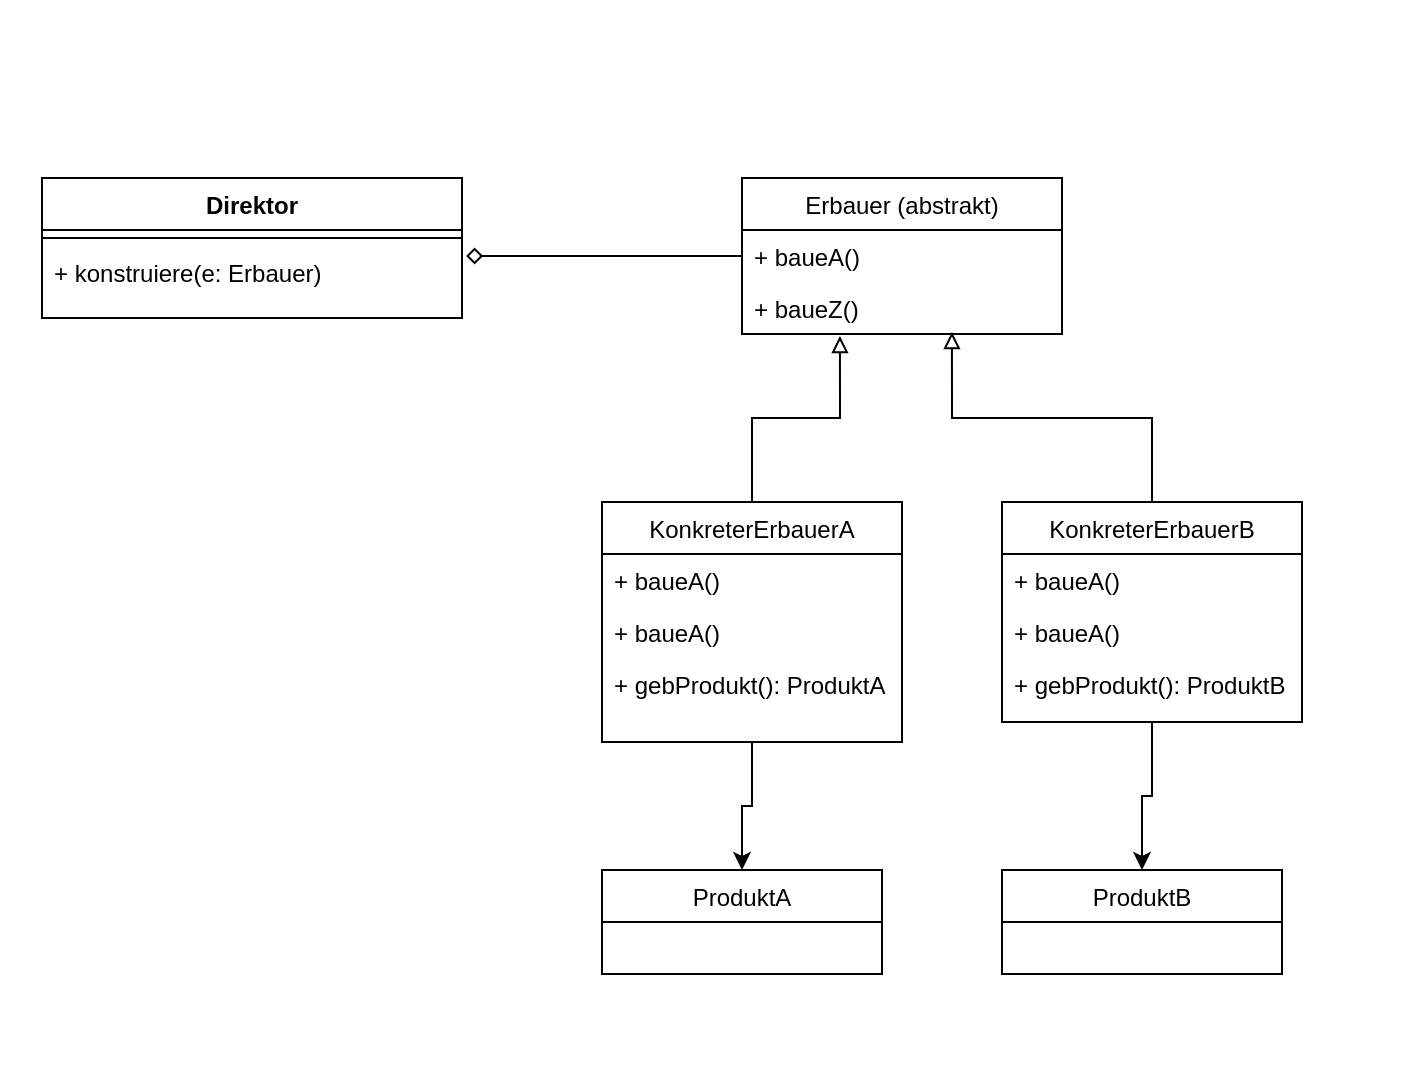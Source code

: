 <mxfile version="16.5.6" type="device"><diagram id="VRlTEuIutIGPS5no-iS8" name="Page-1"><mxGraphModel dx="1152" dy="582" grid="1" gridSize="10" guides="1" tooltips="1" connect="1" arrows="1" fold="1" page="1" pageScale="1" pageWidth="827" pageHeight="1169" math="0" shadow="0"><root><mxCell id="0"/><mxCell id="1" parent="0"/><mxCell id="1nsqZvIgmAVDY2mv_TgX-48" value="" style="rounded=0;whiteSpace=wrap;html=1;strokeColor=#FFFFFF;" vertex="1" parent="1"><mxGeometry y="70" width="710" height="530" as="geometry"/></mxCell><mxCell id="1nsqZvIgmAVDY2mv_TgX-2" value="Erbauer (abstrakt)" style="swimlane;fontStyle=0;childLayout=stackLayout;horizontal=1;startSize=26;fillColor=none;horizontalStack=0;resizeParent=1;resizeParentMax=0;resizeLast=0;collapsible=1;marginBottom=0;" vertex="1" parent="1"><mxGeometry x="370" y="158" width="160" height="78" as="geometry"/></mxCell><mxCell id="1nsqZvIgmAVDY2mv_TgX-3" value="+ baueA()" style="text;strokeColor=none;fillColor=none;align=left;verticalAlign=top;spacingLeft=4;spacingRight=4;overflow=hidden;rotatable=0;points=[[0,0.5],[1,0.5]];portConstraint=eastwest;" vertex="1" parent="1nsqZvIgmAVDY2mv_TgX-2"><mxGeometry y="26" width="160" height="26" as="geometry"/></mxCell><mxCell id="1nsqZvIgmAVDY2mv_TgX-5" value="+ baueZ()" style="text;strokeColor=none;fillColor=none;align=left;verticalAlign=top;spacingLeft=4;spacingRight=4;overflow=hidden;rotatable=0;points=[[0,0.5],[1,0.5]];portConstraint=eastwest;" vertex="1" parent="1nsqZvIgmAVDY2mv_TgX-2"><mxGeometry y="52" width="160" height="26" as="geometry"/></mxCell><mxCell id="1nsqZvIgmAVDY2mv_TgX-10" value="Direktor" style="swimlane;fontStyle=1;align=center;verticalAlign=top;childLayout=stackLayout;horizontal=1;startSize=26;horizontalStack=0;resizeParent=1;resizeParentMax=0;resizeLast=0;collapsible=1;marginBottom=0;" vertex="1" parent="1"><mxGeometry x="20" y="158" width="210" height="70" as="geometry"/></mxCell><mxCell id="1nsqZvIgmAVDY2mv_TgX-12" value="" style="line;strokeWidth=1;fillColor=none;align=left;verticalAlign=middle;spacingTop=-1;spacingLeft=3;spacingRight=3;rotatable=0;labelPosition=right;points=[];portConstraint=eastwest;" vertex="1" parent="1nsqZvIgmAVDY2mv_TgX-10"><mxGeometry y="26" width="210" height="8" as="geometry"/></mxCell><mxCell id="1nsqZvIgmAVDY2mv_TgX-13" value="+ konstruiere(e: Erbauer)" style="text;strokeColor=none;fillColor=none;align=left;verticalAlign=top;spacingLeft=4;spacingRight=4;overflow=hidden;rotatable=0;points=[[0,0.5],[1,0.5]];portConstraint=eastwest;" vertex="1" parent="1nsqZvIgmAVDY2mv_TgX-10"><mxGeometry y="34" width="210" height="36" as="geometry"/></mxCell><mxCell id="1nsqZvIgmAVDY2mv_TgX-14" style="edgeStyle=orthogonalEdgeStyle;rounded=0;orthogonalLoop=1;jettySize=auto;html=1;entryX=1.01;entryY=0.139;entryDx=0;entryDy=0;entryPerimeter=0;endArrow=diamond;endFill=0;" edge="1" parent="1" source="1nsqZvIgmAVDY2mv_TgX-3" target="1nsqZvIgmAVDY2mv_TgX-13"><mxGeometry relative="1" as="geometry"/></mxCell><mxCell id="1nsqZvIgmAVDY2mv_TgX-30" style="edgeStyle=orthogonalEdgeStyle;rounded=0;orthogonalLoop=1;jettySize=auto;html=1;entryX=0.306;entryY=1.038;entryDx=0;entryDy=0;entryPerimeter=0;endArrow=block;endFill=0;" edge="1" parent="1" source="1nsqZvIgmAVDY2mv_TgX-22" target="1nsqZvIgmAVDY2mv_TgX-5"><mxGeometry relative="1" as="geometry"/></mxCell><mxCell id="1nsqZvIgmAVDY2mv_TgX-40" value="" style="edgeStyle=orthogonalEdgeStyle;rounded=0;orthogonalLoop=1;jettySize=auto;html=1;endArrow=classic;endFill=1;" edge="1" parent="1" source="1nsqZvIgmAVDY2mv_TgX-22" target="1nsqZvIgmAVDY2mv_TgX-36"><mxGeometry relative="1" as="geometry"/></mxCell><mxCell id="1nsqZvIgmAVDY2mv_TgX-22" value="KonkreterErbauerA" style="swimlane;fontStyle=0;childLayout=stackLayout;horizontal=1;startSize=26;fillColor=none;horizontalStack=0;resizeParent=1;resizeParentMax=0;resizeLast=0;collapsible=1;marginBottom=0;" vertex="1" parent="1"><mxGeometry x="300" y="320" width="150" height="120" as="geometry"/></mxCell><mxCell id="1nsqZvIgmAVDY2mv_TgX-23" value="+ baueA()" style="text;strokeColor=none;fillColor=none;align=left;verticalAlign=top;spacingLeft=4;spacingRight=4;overflow=hidden;rotatable=0;points=[[0,0.5],[1,0.5]];portConstraint=eastwest;" vertex="1" parent="1nsqZvIgmAVDY2mv_TgX-22"><mxGeometry y="26" width="150" height="26" as="geometry"/></mxCell><mxCell id="1nsqZvIgmAVDY2mv_TgX-24" value="+ baueA()" style="text;strokeColor=none;fillColor=none;align=left;verticalAlign=top;spacingLeft=4;spacingRight=4;overflow=hidden;rotatable=0;points=[[0,0.5],[1,0.5]];portConstraint=eastwest;" vertex="1" parent="1nsqZvIgmAVDY2mv_TgX-22"><mxGeometry y="52" width="150" height="26" as="geometry"/></mxCell><mxCell id="1nsqZvIgmAVDY2mv_TgX-25" value="+ gebProdukt(): ProduktA" style="text;strokeColor=none;fillColor=none;align=left;verticalAlign=top;spacingLeft=4;spacingRight=4;overflow=hidden;rotatable=0;points=[[0,0.5],[1,0.5]];portConstraint=eastwest;" vertex="1" parent="1nsqZvIgmAVDY2mv_TgX-22"><mxGeometry y="78" width="150" height="42" as="geometry"/></mxCell><mxCell id="1nsqZvIgmAVDY2mv_TgX-31" style="edgeStyle=orthogonalEdgeStyle;rounded=0;orthogonalLoop=1;jettySize=auto;html=1;entryX=0.656;entryY=0.962;entryDx=0;entryDy=0;entryPerimeter=0;endArrow=block;endFill=0;" edge="1" parent="1" source="1nsqZvIgmAVDY2mv_TgX-26" target="1nsqZvIgmAVDY2mv_TgX-5"><mxGeometry relative="1" as="geometry"/></mxCell><mxCell id="1nsqZvIgmAVDY2mv_TgX-47" value="" style="edgeStyle=orthogonalEdgeStyle;rounded=0;orthogonalLoop=1;jettySize=auto;html=1;endArrow=classic;endFill=1;" edge="1" parent="1" source="1nsqZvIgmAVDY2mv_TgX-26" target="1nsqZvIgmAVDY2mv_TgX-43"><mxGeometry relative="1" as="geometry"/></mxCell><mxCell id="1nsqZvIgmAVDY2mv_TgX-26" value="KonkreterErbauerB" style="swimlane;fontStyle=0;childLayout=stackLayout;horizontal=1;startSize=26;fillColor=none;horizontalStack=0;resizeParent=1;resizeParentMax=0;resizeLast=0;collapsible=1;marginBottom=0;" vertex="1" parent="1"><mxGeometry x="500" y="320" width="150" height="110" as="geometry"/></mxCell><mxCell id="1nsqZvIgmAVDY2mv_TgX-27" value="+ baueA()" style="text;strokeColor=none;fillColor=none;align=left;verticalAlign=top;spacingLeft=4;spacingRight=4;overflow=hidden;rotatable=0;points=[[0,0.5],[1,0.5]];portConstraint=eastwest;" vertex="1" parent="1nsqZvIgmAVDY2mv_TgX-26"><mxGeometry y="26" width="150" height="26" as="geometry"/></mxCell><mxCell id="1nsqZvIgmAVDY2mv_TgX-28" value="+ baueA()" style="text;strokeColor=none;fillColor=none;align=left;verticalAlign=top;spacingLeft=4;spacingRight=4;overflow=hidden;rotatable=0;points=[[0,0.5],[1,0.5]];portConstraint=eastwest;" vertex="1" parent="1nsqZvIgmAVDY2mv_TgX-26"><mxGeometry y="52" width="150" height="26" as="geometry"/></mxCell><mxCell id="1nsqZvIgmAVDY2mv_TgX-29" value="+ gebProdukt(): ProduktB" style="text;strokeColor=none;fillColor=none;align=left;verticalAlign=top;spacingLeft=4;spacingRight=4;overflow=hidden;rotatable=0;points=[[0,0.5],[1,0.5]];portConstraint=eastwest;" vertex="1" parent="1nsqZvIgmAVDY2mv_TgX-26"><mxGeometry y="78" width="150" height="32" as="geometry"/></mxCell><mxCell id="1nsqZvIgmAVDY2mv_TgX-36" value="ProduktA" style="swimlane;fontStyle=0;childLayout=stackLayout;horizontal=1;startSize=26;fillColor=none;horizontalStack=0;resizeParent=1;resizeParentMax=0;resizeLast=0;collapsible=1;marginBottom=0;" vertex="1" parent="1"><mxGeometry x="300" y="504" width="140" height="52" as="geometry"/></mxCell><mxCell id="1nsqZvIgmAVDY2mv_TgX-43" value="ProduktB" style="swimlane;fontStyle=0;childLayout=stackLayout;horizontal=1;startSize=26;fillColor=none;horizontalStack=0;resizeParent=1;resizeParentMax=0;resizeLast=0;collapsible=1;marginBottom=0;" vertex="1" parent="1"><mxGeometry x="500" y="504" width="140" height="52" as="geometry"/></mxCell></root></mxGraphModel></diagram></mxfile>